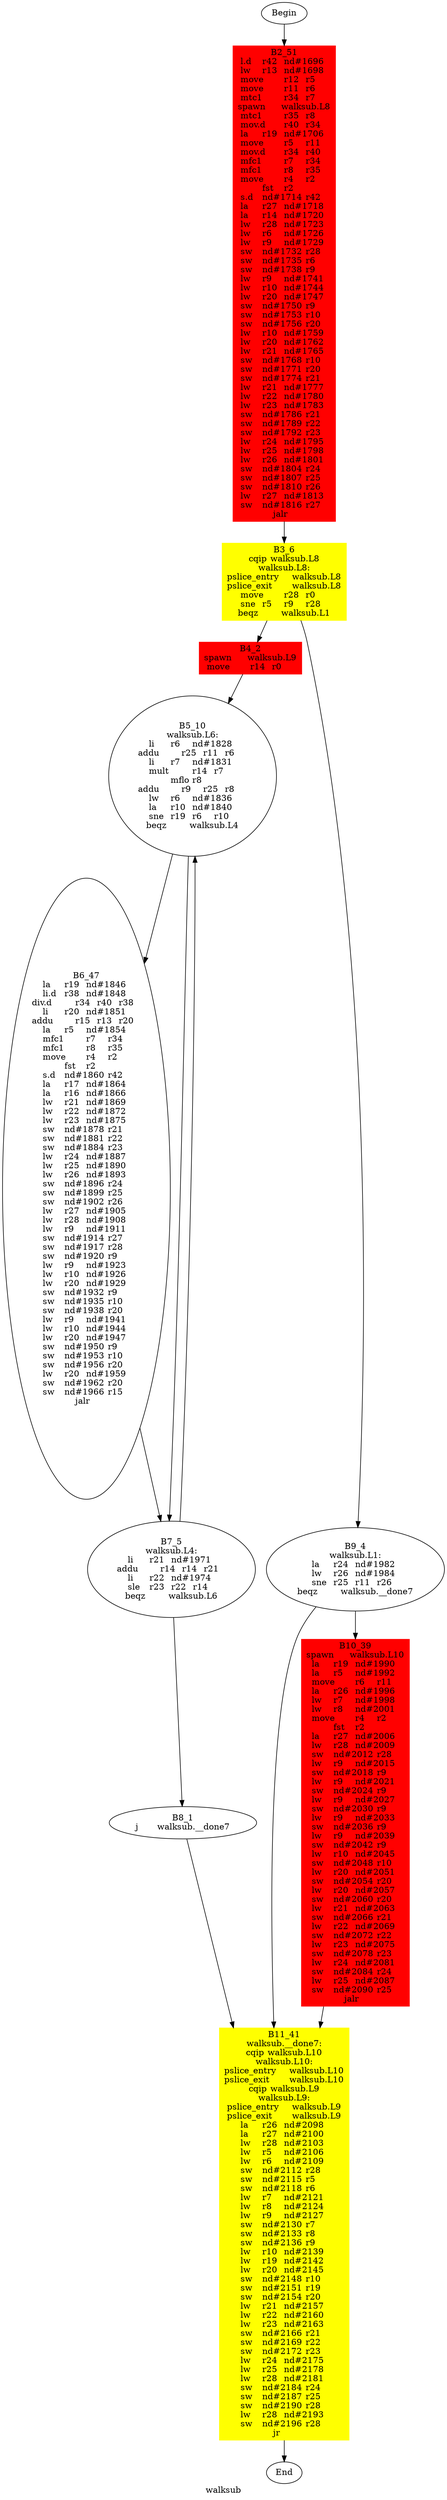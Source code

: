digraph G{
	label = "walksub"	style = "dashed";
	color = purple;
	Node0 [label = "Begin"];
	Node0 -> {Node2 }
	Node1 [label = "End"];
	Node1 -> {}
	Node2 [label = "B2_51\nl.d	r42	nd#1696	\nlw	r13	nd#1698	\nmove	r12	r5	\nmove	r11	r6	\nmtc1	r34	r7	\nspawn	walksub.L8\nmtc1	r35	r8	\nmov.d	r40	r34	\nla	r19	nd#1706	\nmove	r5	r11	\nmov.d	r34	r40	\nmfc1	r7	r34	\nmfc1	r8	r35	\nmove	r4	r2	\nfst	r2	\ns.d	nd#1714	r42	\nla	r27	nd#1718	\nla	r14	nd#1720	\nlw	r28	nd#1723	\nlw	r6	nd#1726	\nlw	r9	nd#1729	\nsw	nd#1732	r28	\nsw	nd#1735	r6	\nsw	nd#1738	r9	\nlw	r9	nd#1741	\nlw	r10	nd#1744	\nlw	r20	nd#1747	\nsw	nd#1750	r9	\nsw	nd#1753	r10	\nsw	nd#1756	r20	\nlw	r10	nd#1759	\nlw	r20	nd#1762	\nlw	r21	nd#1765	\nsw	nd#1768	r10	\nsw	nd#1771	r20	\nsw	nd#1774	r21	\nlw	r21	nd#1777	\nlw	r22	nd#1780	\nlw	r23	nd#1783	\nsw	nd#1786	r21	\nsw	nd#1789	r22	\nsw	nd#1792	r23	\nlw	r24	nd#1795	\nlw	r25	nd#1798	\nlw	r26	nd#1801	\nsw	nd#1804	r24	\nsw	nd#1807	r25	\nsw	nd#1810	r26	\nlw	r27	nd#1813	\nsw	nd#1816	r27	\njalr	\n"];
	Node2 -> {Node3 }
	Node3 [label = "B3_6\ncqip	walksub.L8\nwalksub.L8:\npslice_entry	walksub.L8\npslice_exit	walksub.L8\nmove	r28	r0	\nsne	r5	r9	r28	\nbeqz	walksub.L1\n"];
	Node3 -> {Node4 Node9 }
	Node4 [label = "B4_2\nspawn	walksub.L9\nmove	r14	r0	\n"];
	Node4 -> {Node5 }
	Node5 [label = "B5_10\nwalksub.L6:\nli	r6	nd#1828	\naddu	r25	r11	r6	\nli	r7	nd#1831	\nmult	r14	r7	\nmflo	r8	\naddu	r9	r25	r8	\nlw	r6	nd#1836	\nla	r10	nd#1840	\nsne	r19	r6	r10	\nbeqz	walksub.L4\n"];
	Node5 -> {Node6 Node7 }
	Node6 [label = "B6_47\nla	r19	nd#1846	\nli.d	r38	nd#1848	\ndiv.d	r34	r40	r38	\nli	r20	nd#1851	\naddu	r15	r13	r20	\nla	r5	nd#1854	\nmfc1	r7	r34	\nmfc1	r8	r35	\nmove	r4	r2	\nfst	r2	\ns.d	nd#1860	r42	\nla	r17	nd#1864	\nla	r16	nd#1866	\nlw	r21	nd#1869	\nlw	r22	nd#1872	\nlw	r23	nd#1875	\nsw	nd#1878	r21	\nsw	nd#1881	r22	\nsw	nd#1884	r23	\nlw	r24	nd#1887	\nlw	r25	nd#1890	\nlw	r26	nd#1893	\nsw	nd#1896	r24	\nsw	nd#1899	r25	\nsw	nd#1902	r26	\nlw	r27	nd#1905	\nlw	r28	nd#1908	\nlw	r9	nd#1911	\nsw	nd#1914	r27	\nsw	nd#1917	r28	\nsw	nd#1920	r9	\nlw	r9	nd#1923	\nlw	r10	nd#1926	\nlw	r20	nd#1929	\nsw	nd#1932	r9	\nsw	nd#1935	r10	\nsw	nd#1938	r20	\nlw	r9	nd#1941	\nlw	r10	nd#1944	\nlw	r20	nd#1947	\nsw	nd#1950	r9	\nsw	nd#1953	r10	\nsw	nd#1956	r20	\nlw	r20	nd#1959	\nsw	nd#1962	r20	\nsw	nd#1966	r15	\njalr	\n"];
	Node6 -> {Node7 }
	Node7 [label = "B7_5\nwalksub.L4:\nli	r21	nd#1971	\naddu	r14	r14	r21	\nli	r22	nd#1974	\nsle	r23	r22	r14	\nbeqz	walksub.L6\n"];
	Node7 -> {Node8 Node5 }
	Node8 [label = "B8_1\nj	walksub.__done7\n"];
	Node8 -> {Node11 }
	Node9 [label = "B9_4\nwalksub.L1:\nla	r24	nd#1982	\nlw	r26	nd#1984	\nsne	r25	r11	r26	\nbeqz	walksub.__done7\n"];
	Node9 -> {Node10 Node11 }
	Node10 [label = "B10_39\nspawn	walksub.L10\nla	r19	nd#1990	\nla	r5	nd#1992	\nmove	r6	r11	\nla	r26	nd#1996	\nlw	r7	nd#1998	\nlw	r8	nd#2001	\nmove	r4	r2	\nfst	r2	\nla	r27	nd#2006	\nlw	r28	nd#2009	\nsw	nd#2012	r28	\nlw	r9	nd#2015	\nsw	nd#2018	r9	\nlw	r9	nd#2021	\nsw	nd#2024	r9	\nlw	r9	nd#2027	\nsw	nd#2030	r9	\nlw	r9	nd#2033	\nsw	nd#2036	r9	\nlw	r9	nd#2039	\nsw	nd#2042	r9	\nlw	r10	nd#2045	\nsw	nd#2048	r10	\nlw	r20	nd#2051	\nsw	nd#2054	r20	\nlw	r20	nd#2057	\nsw	nd#2060	r20	\nlw	r21	nd#2063	\nsw	nd#2066	r21	\nlw	r22	nd#2069	\nsw	nd#2072	r22	\nlw	r23	nd#2075	\nsw	nd#2078	r23	\nlw	r24	nd#2081	\nsw	nd#2084	r24	\nlw	r25	nd#2087	\nsw	nd#2090	r25	\njalr	\n"];
	Node10 -> {Node11 }
	Node11 [label = "B11_41\nwalksub.__done7:\ncqip	walksub.L10\nwalksub.L10:\npslice_entry	walksub.L10\npslice_exit	walksub.L10\ncqip	walksub.L9\nwalksub.L9:\npslice_entry	walksub.L9\npslice_exit	walksub.L9\nla	r26	nd#2098	\nla	r27	nd#2100	\nlw	r28	nd#2103	\nlw	r5	nd#2106	\nlw	r6	nd#2109	\nsw	nd#2112	r28	\nsw	nd#2115	r5	\nsw	nd#2118	r6	\nlw	r7	nd#2121	\nlw	r8	nd#2124	\nlw	r9	nd#2127	\nsw	nd#2130	r7	\nsw	nd#2133	r8	\nsw	nd#2136	r9	\nlw	r10	nd#2139	\nlw	r19	nd#2142	\nlw	r20	nd#2145	\nsw	nd#2148	r10	\nsw	nd#2151	r19	\nsw	nd#2154	r20	\nlw	r21	nd#2157	\nlw	r22	nd#2160	\nlw	r23	nd#2163	\nsw	nd#2166	r21	\nsw	nd#2169	r22	\nsw	nd#2172	r23	\nlw	r24	nd#2175	\nlw	r25	nd#2178	\nlw	r28	nd#2181	\nsw	nd#2184	r24	\nsw	nd#2187	r25	\nsw	nd#2190	r28	\nlw	r28	nd#2193	\nsw	nd#2196	r28	\njr	\n"];
	Node11 -> {Node1 }
	Node2 [shape = box ,style=filled ,color=red];
	Node4 [shape = box ,style=filled ,color=red];
	Node10 [shape = box ,style=filled ,color=red];
	Node3 [shape = polygon ,style=filled ,color=yellow];
	Node11 [shape = polygon ,style=filled ,color=yellow];
	Node11 [shape = polygon ,style=filled ,color=yellow];
}
